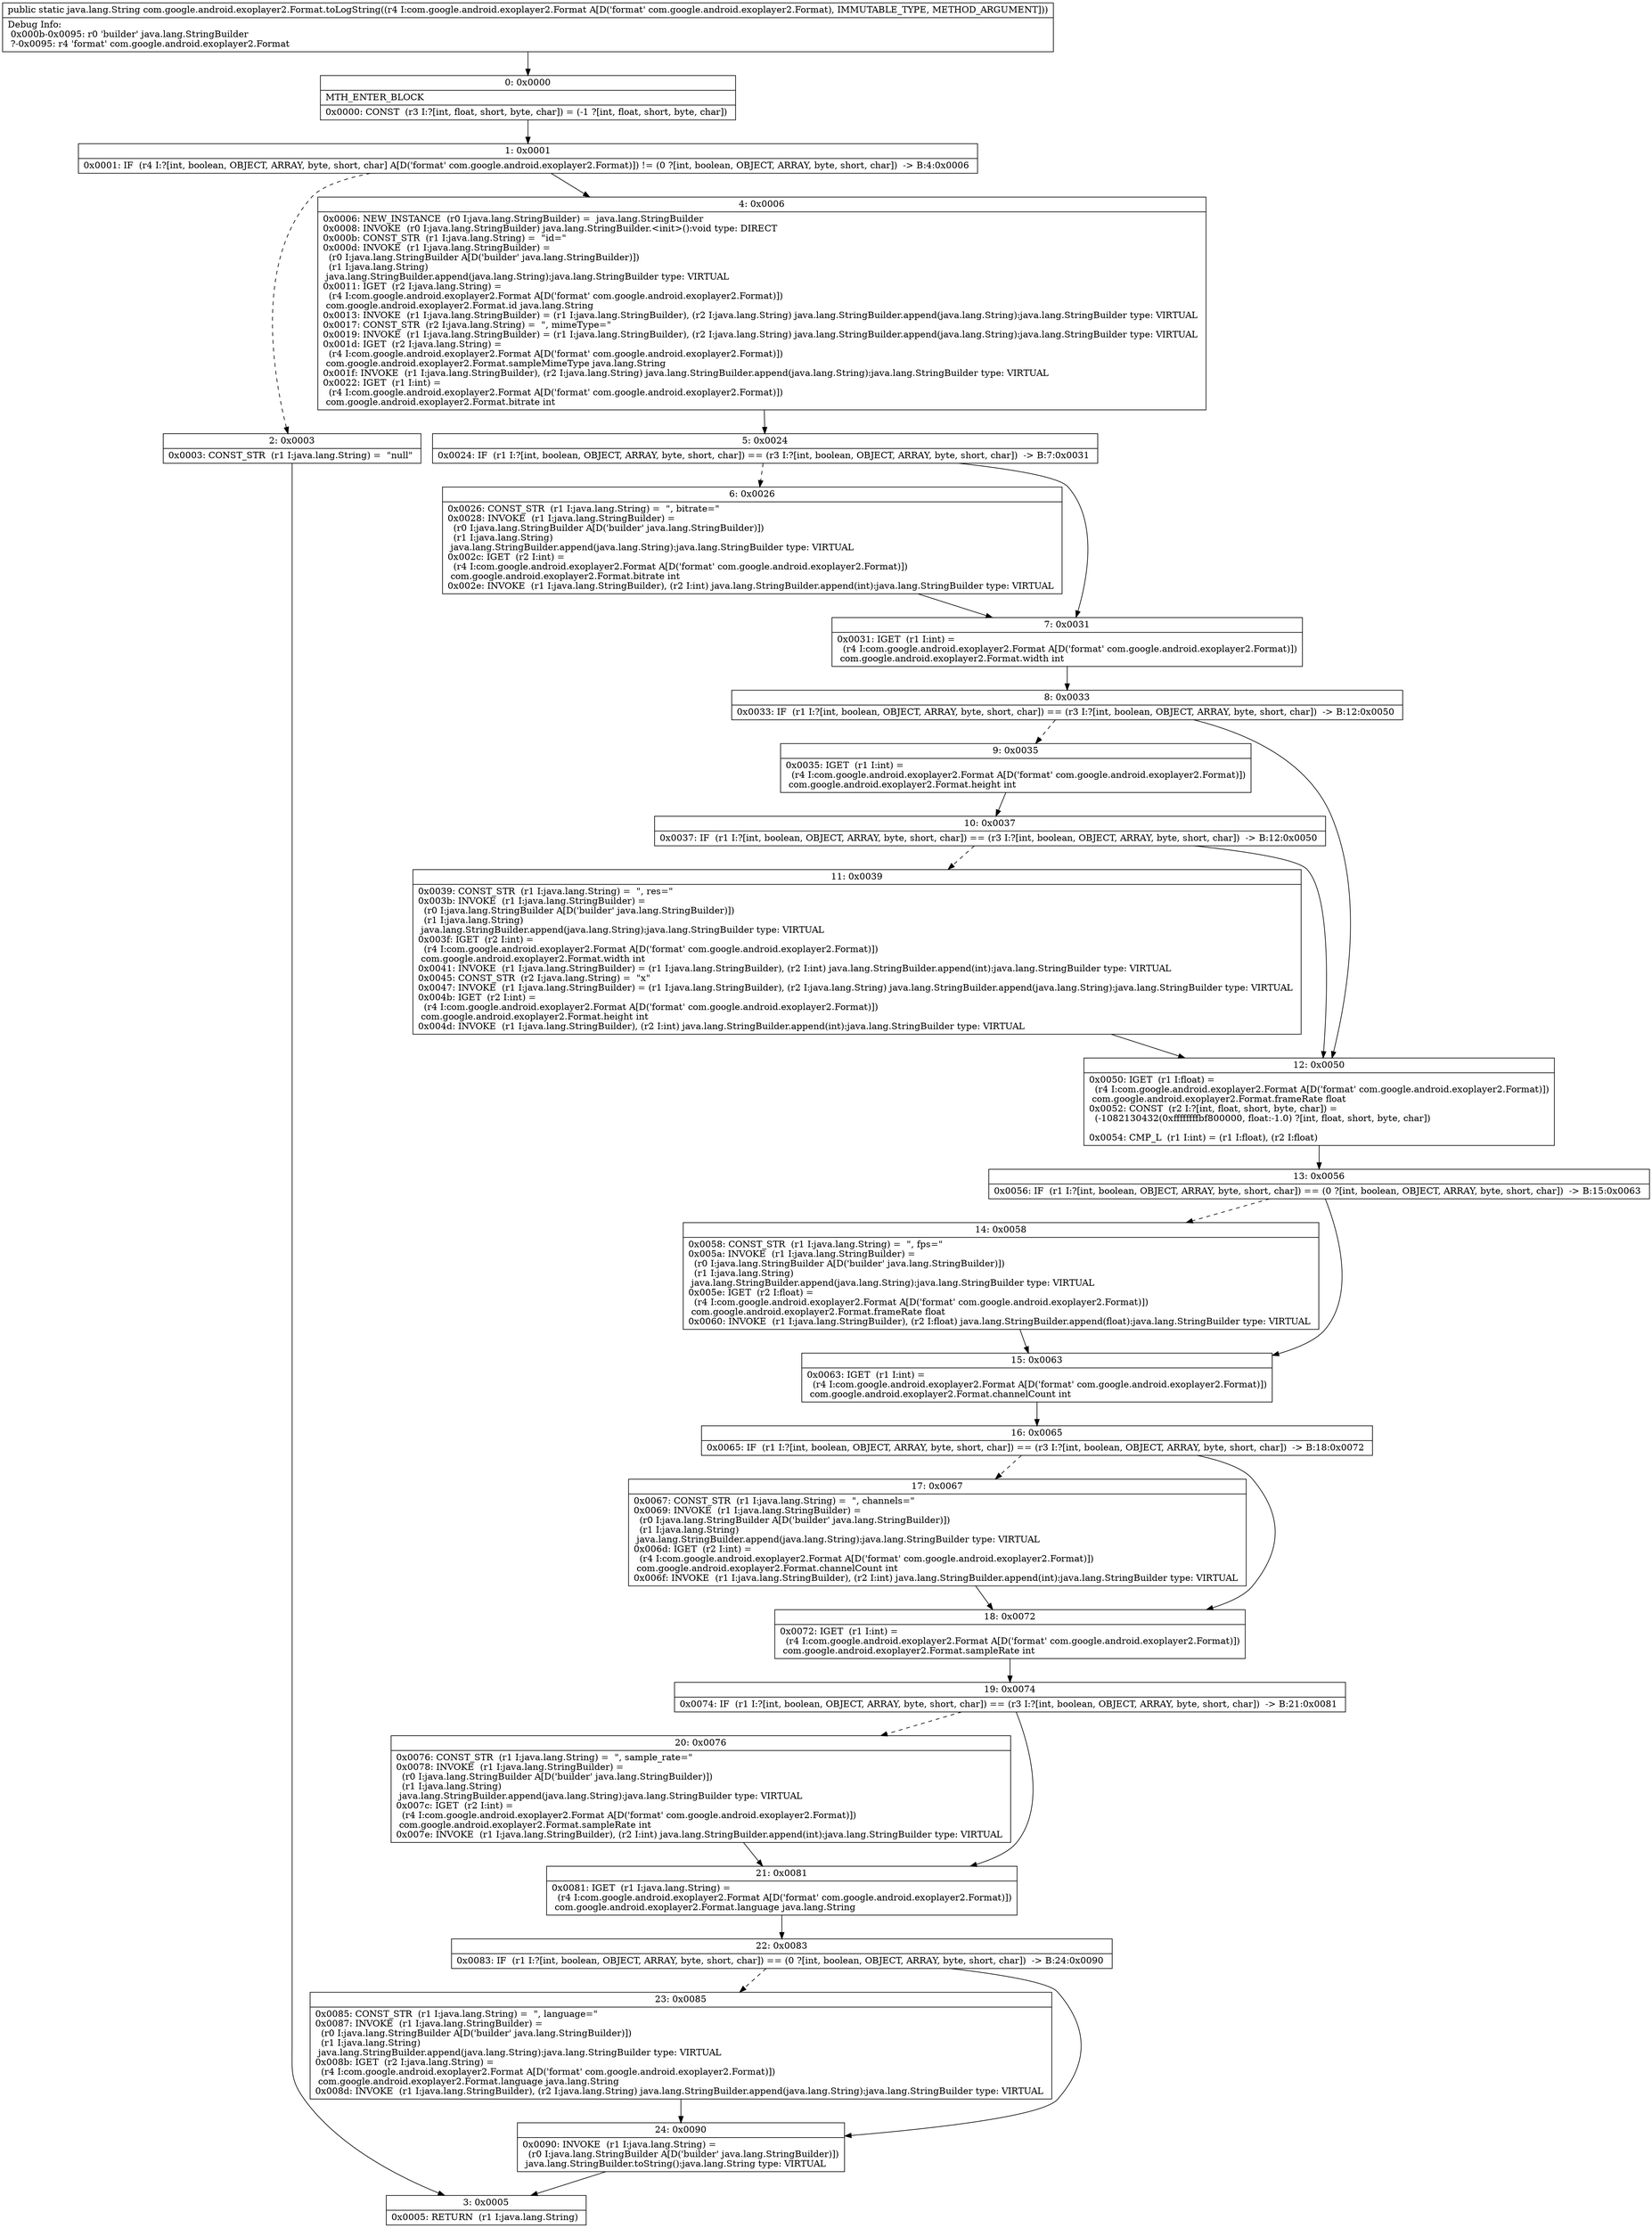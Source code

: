 digraph "CFG forcom.google.android.exoplayer2.Format.toLogString(Lcom\/google\/android\/exoplayer2\/Format;)Ljava\/lang\/String;" {
Node_0 [shape=record,label="{0\:\ 0x0000|MTH_ENTER_BLOCK\l|0x0000: CONST  (r3 I:?[int, float, short, byte, char]) = (\-1 ?[int, float, short, byte, char]) \l}"];
Node_1 [shape=record,label="{1\:\ 0x0001|0x0001: IF  (r4 I:?[int, boolean, OBJECT, ARRAY, byte, short, char] A[D('format' com.google.android.exoplayer2.Format)]) != (0 ?[int, boolean, OBJECT, ARRAY, byte, short, char])  \-\> B:4:0x0006 \l}"];
Node_2 [shape=record,label="{2\:\ 0x0003|0x0003: CONST_STR  (r1 I:java.lang.String) =  \"null\" \l}"];
Node_3 [shape=record,label="{3\:\ 0x0005|0x0005: RETURN  (r1 I:java.lang.String) \l}"];
Node_4 [shape=record,label="{4\:\ 0x0006|0x0006: NEW_INSTANCE  (r0 I:java.lang.StringBuilder) =  java.lang.StringBuilder \l0x0008: INVOKE  (r0 I:java.lang.StringBuilder) java.lang.StringBuilder.\<init\>():void type: DIRECT \l0x000b: CONST_STR  (r1 I:java.lang.String) =  \"id=\" \l0x000d: INVOKE  (r1 I:java.lang.StringBuilder) = \l  (r0 I:java.lang.StringBuilder A[D('builder' java.lang.StringBuilder)])\l  (r1 I:java.lang.String)\l java.lang.StringBuilder.append(java.lang.String):java.lang.StringBuilder type: VIRTUAL \l0x0011: IGET  (r2 I:java.lang.String) = \l  (r4 I:com.google.android.exoplayer2.Format A[D('format' com.google.android.exoplayer2.Format)])\l com.google.android.exoplayer2.Format.id java.lang.String \l0x0013: INVOKE  (r1 I:java.lang.StringBuilder) = (r1 I:java.lang.StringBuilder), (r2 I:java.lang.String) java.lang.StringBuilder.append(java.lang.String):java.lang.StringBuilder type: VIRTUAL \l0x0017: CONST_STR  (r2 I:java.lang.String) =  \", mimeType=\" \l0x0019: INVOKE  (r1 I:java.lang.StringBuilder) = (r1 I:java.lang.StringBuilder), (r2 I:java.lang.String) java.lang.StringBuilder.append(java.lang.String):java.lang.StringBuilder type: VIRTUAL \l0x001d: IGET  (r2 I:java.lang.String) = \l  (r4 I:com.google.android.exoplayer2.Format A[D('format' com.google.android.exoplayer2.Format)])\l com.google.android.exoplayer2.Format.sampleMimeType java.lang.String \l0x001f: INVOKE  (r1 I:java.lang.StringBuilder), (r2 I:java.lang.String) java.lang.StringBuilder.append(java.lang.String):java.lang.StringBuilder type: VIRTUAL \l0x0022: IGET  (r1 I:int) = \l  (r4 I:com.google.android.exoplayer2.Format A[D('format' com.google.android.exoplayer2.Format)])\l com.google.android.exoplayer2.Format.bitrate int \l}"];
Node_5 [shape=record,label="{5\:\ 0x0024|0x0024: IF  (r1 I:?[int, boolean, OBJECT, ARRAY, byte, short, char]) == (r3 I:?[int, boolean, OBJECT, ARRAY, byte, short, char])  \-\> B:7:0x0031 \l}"];
Node_6 [shape=record,label="{6\:\ 0x0026|0x0026: CONST_STR  (r1 I:java.lang.String) =  \", bitrate=\" \l0x0028: INVOKE  (r1 I:java.lang.StringBuilder) = \l  (r0 I:java.lang.StringBuilder A[D('builder' java.lang.StringBuilder)])\l  (r1 I:java.lang.String)\l java.lang.StringBuilder.append(java.lang.String):java.lang.StringBuilder type: VIRTUAL \l0x002c: IGET  (r2 I:int) = \l  (r4 I:com.google.android.exoplayer2.Format A[D('format' com.google.android.exoplayer2.Format)])\l com.google.android.exoplayer2.Format.bitrate int \l0x002e: INVOKE  (r1 I:java.lang.StringBuilder), (r2 I:int) java.lang.StringBuilder.append(int):java.lang.StringBuilder type: VIRTUAL \l}"];
Node_7 [shape=record,label="{7\:\ 0x0031|0x0031: IGET  (r1 I:int) = \l  (r4 I:com.google.android.exoplayer2.Format A[D('format' com.google.android.exoplayer2.Format)])\l com.google.android.exoplayer2.Format.width int \l}"];
Node_8 [shape=record,label="{8\:\ 0x0033|0x0033: IF  (r1 I:?[int, boolean, OBJECT, ARRAY, byte, short, char]) == (r3 I:?[int, boolean, OBJECT, ARRAY, byte, short, char])  \-\> B:12:0x0050 \l}"];
Node_9 [shape=record,label="{9\:\ 0x0035|0x0035: IGET  (r1 I:int) = \l  (r4 I:com.google.android.exoplayer2.Format A[D('format' com.google.android.exoplayer2.Format)])\l com.google.android.exoplayer2.Format.height int \l}"];
Node_10 [shape=record,label="{10\:\ 0x0037|0x0037: IF  (r1 I:?[int, boolean, OBJECT, ARRAY, byte, short, char]) == (r3 I:?[int, boolean, OBJECT, ARRAY, byte, short, char])  \-\> B:12:0x0050 \l}"];
Node_11 [shape=record,label="{11\:\ 0x0039|0x0039: CONST_STR  (r1 I:java.lang.String) =  \", res=\" \l0x003b: INVOKE  (r1 I:java.lang.StringBuilder) = \l  (r0 I:java.lang.StringBuilder A[D('builder' java.lang.StringBuilder)])\l  (r1 I:java.lang.String)\l java.lang.StringBuilder.append(java.lang.String):java.lang.StringBuilder type: VIRTUAL \l0x003f: IGET  (r2 I:int) = \l  (r4 I:com.google.android.exoplayer2.Format A[D('format' com.google.android.exoplayer2.Format)])\l com.google.android.exoplayer2.Format.width int \l0x0041: INVOKE  (r1 I:java.lang.StringBuilder) = (r1 I:java.lang.StringBuilder), (r2 I:int) java.lang.StringBuilder.append(int):java.lang.StringBuilder type: VIRTUAL \l0x0045: CONST_STR  (r2 I:java.lang.String) =  \"x\" \l0x0047: INVOKE  (r1 I:java.lang.StringBuilder) = (r1 I:java.lang.StringBuilder), (r2 I:java.lang.String) java.lang.StringBuilder.append(java.lang.String):java.lang.StringBuilder type: VIRTUAL \l0x004b: IGET  (r2 I:int) = \l  (r4 I:com.google.android.exoplayer2.Format A[D('format' com.google.android.exoplayer2.Format)])\l com.google.android.exoplayer2.Format.height int \l0x004d: INVOKE  (r1 I:java.lang.StringBuilder), (r2 I:int) java.lang.StringBuilder.append(int):java.lang.StringBuilder type: VIRTUAL \l}"];
Node_12 [shape=record,label="{12\:\ 0x0050|0x0050: IGET  (r1 I:float) = \l  (r4 I:com.google.android.exoplayer2.Format A[D('format' com.google.android.exoplayer2.Format)])\l com.google.android.exoplayer2.Format.frameRate float \l0x0052: CONST  (r2 I:?[int, float, short, byte, char]) = \l  (\-1082130432(0xffffffffbf800000, float:\-1.0) ?[int, float, short, byte, char])\l \l0x0054: CMP_L  (r1 I:int) = (r1 I:float), (r2 I:float) \l}"];
Node_13 [shape=record,label="{13\:\ 0x0056|0x0056: IF  (r1 I:?[int, boolean, OBJECT, ARRAY, byte, short, char]) == (0 ?[int, boolean, OBJECT, ARRAY, byte, short, char])  \-\> B:15:0x0063 \l}"];
Node_14 [shape=record,label="{14\:\ 0x0058|0x0058: CONST_STR  (r1 I:java.lang.String) =  \", fps=\" \l0x005a: INVOKE  (r1 I:java.lang.StringBuilder) = \l  (r0 I:java.lang.StringBuilder A[D('builder' java.lang.StringBuilder)])\l  (r1 I:java.lang.String)\l java.lang.StringBuilder.append(java.lang.String):java.lang.StringBuilder type: VIRTUAL \l0x005e: IGET  (r2 I:float) = \l  (r4 I:com.google.android.exoplayer2.Format A[D('format' com.google.android.exoplayer2.Format)])\l com.google.android.exoplayer2.Format.frameRate float \l0x0060: INVOKE  (r1 I:java.lang.StringBuilder), (r2 I:float) java.lang.StringBuilder.append(float):java.lang.StringBuilder type: VIRTUAL \l}"];
Node_15 [shape=record,label="{15\:\ 0x0063|0x0063: IGET  (r1 I:int) = \l  (r4 I:com.google.android.exoplayer2.Format A[D('format' com.google.android.exoplayer2.Format)])\l com.google.android.exoplayer2.Format.channelCount int \l}"];
Node_16 [shape=record,label="{16\:\ 0x0065|0x0065: IF  (r1 I:?[int, boolean, OBJECT, ARRAY, byte, short, char]) == (r3 I:?[int, boolean, OBJECT, ARRAY, byte, short, char])  \-\> B:18:0x0072 \l}"];
Node_17 [shape=record,label="{17\:\ 0x0067|0x0067: CONST_STR  (r1 I:java.lang.String) =  \", channels=\" \l0x0069: INVOKE  (r1 I:java.lang.StringBuilder) = \l  (r0 I:java.lang.StringBuilder A[D('builder' java.lang.StringBuilder)])\l  (r1 I:java.lang.String)\l java.lang.StringBuilder.append(java.lang.String):java.lang.StringBuilder type: VIRTUAL \l0x006d: IGET  (r2 I:int) = \l  (r4 I:com.google.android.exoplayer2.Format A[D('format' com.google.android.exoplayer2.Format)])\l com.google.android.exoplayer2.Format.channelCount int \l0x006f: INVOKE  (r1 I:java.lang.StringBuilder), (r2 I:int) java.lang.StringBuilder.append(int):java.lang.StringBuilder type: VIRTUAL \l}"];
Node_18 [shape=record,label="{18\:\ 0x0072|0x0072: IGET  (r1 I:int) = \l  (r4 I:com.google.android.exoplayer2.Format A[D('format' com.google.android.exoplayer2.Format)])\l com.google.android.exoplayer2.Format.sampleRate int \l}"];
Node_19 [shape=record,label="{19\:\ 0x0074|0x0074: IF  (r1 I:?[int, boolean, OBJECT, ARRAY, byte, short, char]) == (r3 I:?[int, boolean, OBJECT, ARRAY, byte, short, char])  \-\> B:21:0x0081 \l}"];
Node_20 [shape=record,label="{20\:\ 0x0076|0x0076: CONST_STR  (r1 I:java.lang.String) =  \", sample_rate=\" \l0x0078: INVOKE  (r1 I:java.lang.StringBuilder) = \l  (r0 I:java.lang.StringBuilder A[D('builder' java.lang.StringBuilder)])\l  (r1 I:java.lang.String)\l java.lang.StringBuilder.append(java.lang.String):java.lang.StringBuilder type: VIRTUAL \l0x007c: IGET  (r2 I:int) = \l  (r4 I:com.google.android.exoplayer2.Format A[D('format' com.google.android.exoplayer2.Format)])\l com.google.android.exoplayer2.Format.sampleRate int \l0x007e: INVOKE  (r1 I:java.lang.StringBuilder), (r2 I:int) java.lang.StringBuilder.append(int):java.lang.StringBuilder type: VIRTUAL \l}"];
Node_21 [shape=record,label="{21\:\ 0x0081|0x0081: IGET  (r1 I:java.lang.String) = \l  (r4 I:com.google.android.exoplayer2.Format A[D('format' com.google.android.exoplayer2.Format)])\l com.google.android.exoplayer2.Format.language java.lang.String \l}"];
Node_22 [shape=record,label="{22\:\ 0x0083|0x0083: IF  (r1 I:?[int, boolean, OBJECT, ARRAY, byte, short, char]) == (0 ?[int, boolean, OBJECT, ARRAY, byte, short, char])  \-\> B:24:0x0090 \l}"];
Node_23 [shape=record,label="{23\:\ 0x0085|0x0085: CONST_STR  (r1 I:java.lang.String) =  \", language=\" \l0x0087: INVOKE  (r1 I:java.lang.StringBuilder) = \l  (r0 I:java.lang.StringBuilder A[D('builder' java.lang.StringBuilder)])\l  (r1 I:java.lang.String)\l java.lang.StringBuilder.append(java.lang.String):java.lang.StringBuilder type: VIRTUAL \l0x008b: IGET  (r2 I:java.lang.String) = \l  (r4 I:com.google.android.exoplayer2.Format A[D('format' com.google.android.exoplayer2.Format)])\l com.google.android.exoplayer2.Format.language java.lang.String \l0x008d: INVOKE  (r1 I:java.lang.StringBuilder), (r2 I:java.lang.String) java.lang.StringBuilder.append(java.lang.String):java.lang.StringBuilder type: VIRTUAL \l}"];
Node_24 [shape=record,label="{24\:\ 0x0090|0x0090: INVOKE  (r1 I:java.lang.String) = \l  (r0 I:java.lang.StringBuilder A[D('builder' java.lang.StringBuilder)])\l java.lang.StringBuilder.toString():java.lang.String type: VIRTUAL \l}"];
MethodNode[shape=record,label="{public static java.lang.String com.google.android.exoplayer2.Format.toLogString((r4 I:com.google.android.exoplayer2.Format A[D('format' com.google.android.exoplayer2.Format), IMMUTABLE_TYPE, METHOD_ARGUMENT]))  | Debug Info:\l  0x000b\-0x0095: r0 'builder' java.lang.StringBuilder\l  ?\-0x0095: r4 'format' com.google.android.exoplayer2.Format\l}"];
MethodNode -> Node_0;
Node_0 -> Node_1;
Node_1 -> Node_2[style=dashed];
Node_1 -> Node_4;
Node_2 -> Node_3;
Node_4 -> Node_5;
Node_5 -> Node_6[style=dashed];
Node_5 -> Node_7;
Node_6 -> Node_7;
Node_7 -> Node_8;
Node_8 -> Node_9[style=dashed];
Node_8 -> Node_12;
Node_9 -> Node_10;
Node_10 -> Node_11[style=dashed];
Node_10 -> Node_12;
Node_11 -> Node_12;
Node_12 -> Node_13;
Node_13 -> Node_14[style=dashed];
Node_13 -> Node_15;
Node_14 -> Node_15;
Node_15 -> Node_16;
Node_16 -> Node_17[style=dashed];
Node_16 -> Node_18;
Node_17 -> Node_18;
Node_18 -> Node_19;
Node_19 -> Node_20[style=dashed];
Node_19 -> Node_21;
Node_20 -> Node_21;
Node_21 -> Node_22;
Node_22 -> Node_23[style=dashed];
Node_22 -> Node_24;
Node_23 -> Node_24;
Node_24 -> Node_3;
}

